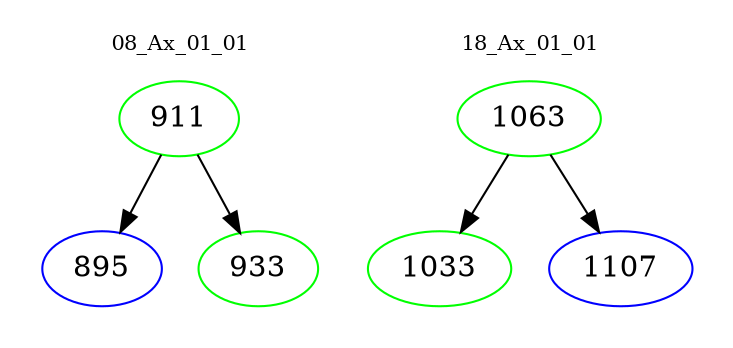 digraph{
subgraph cluster_0 {
color = white
label = "08_Ax_01_01";
fontsize=10;
T0_911 [label="911", color="green"]
T0_911 -> T0_895 [color="black"]
T0_895 [label="895", color="blue"]
T0_911 -> T0_933 [color="black"]
T0_933 [label="933", color="green"]
}
subgraph cluster_1 {
color = white
label = "18_Ax_01_01";
fontsize=10;
T1_1063 [label="1063", color="green"]
T1_1063 -> T1_1033 [color="black"]
T1_1033 [label="1033", color="green"]
T1_1063 -> T1_1107 [color="black"]
T1_1107 [label="1107", color="blue"]
}
}
